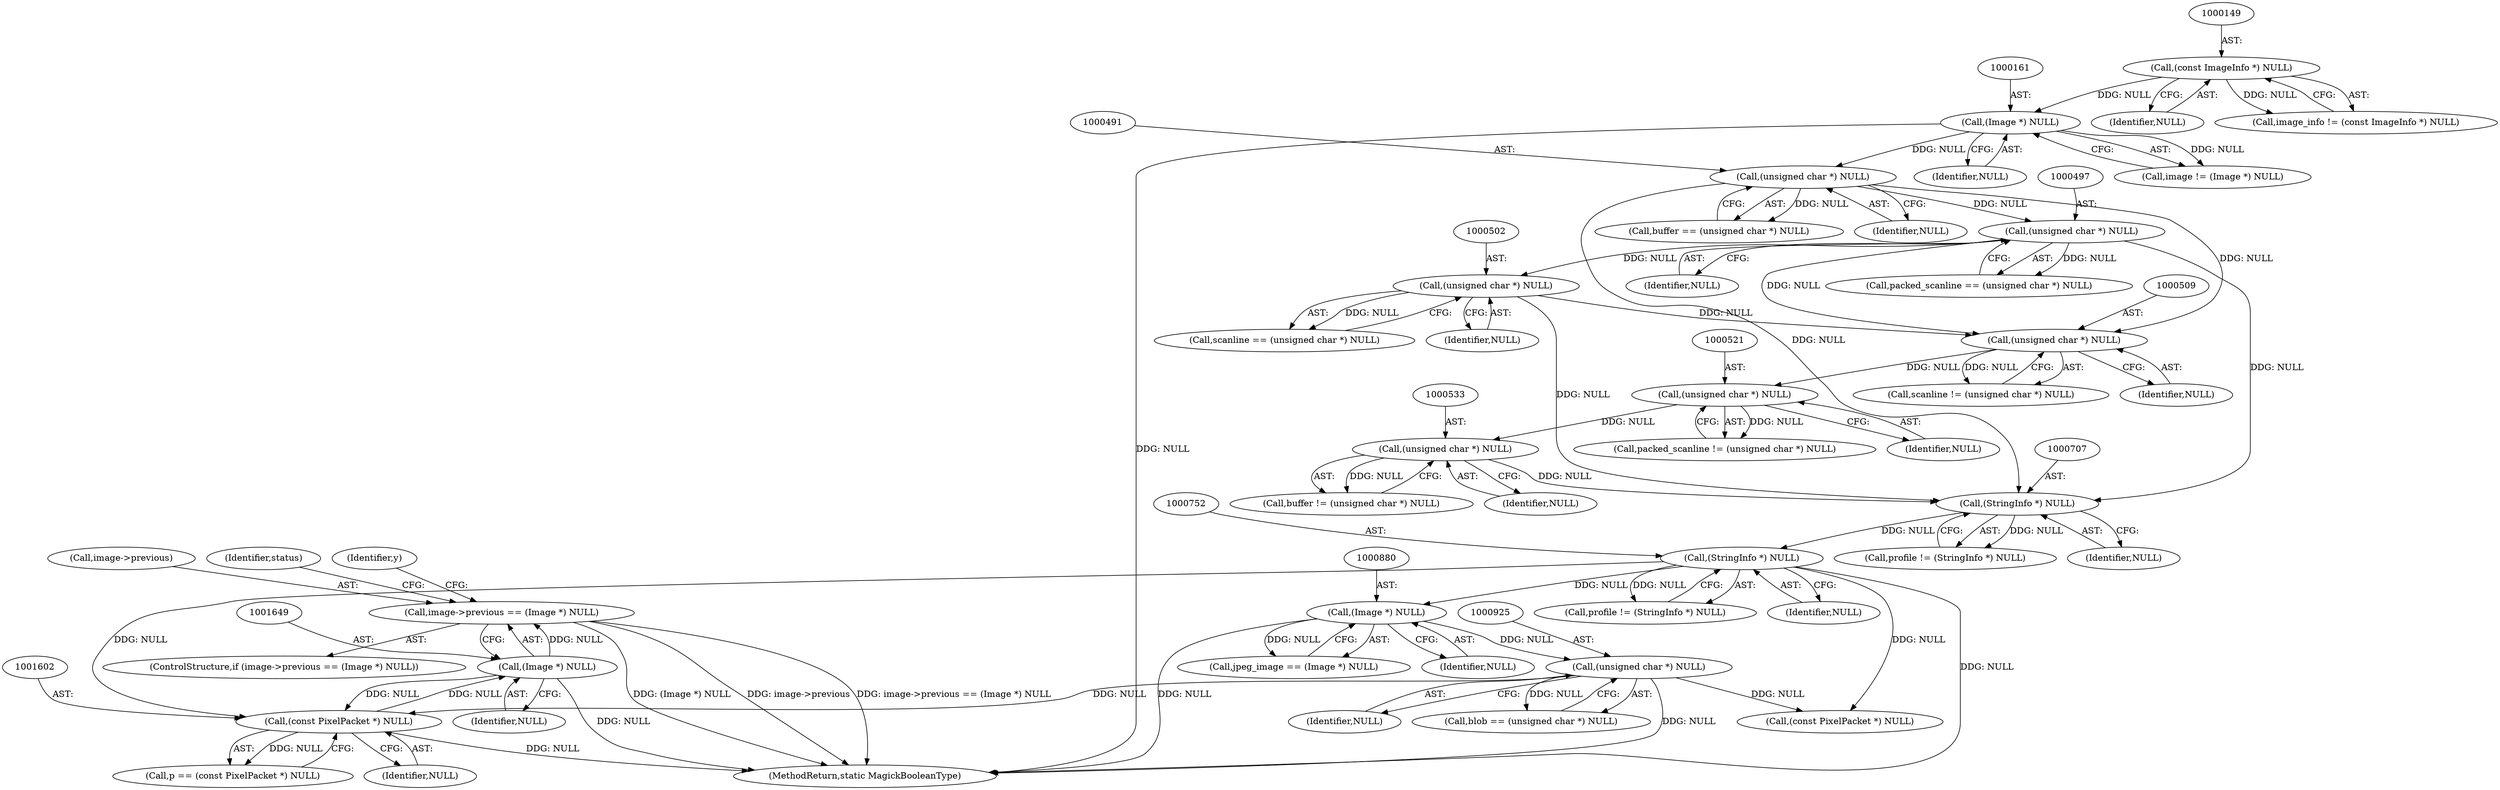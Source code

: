 digraph "0_ImageMagick_859084b4fd966ac007965c3d85caabccd8aee9b4@pointer" {
"1001644" [label="(Call,image->previous == (Image *) NULL)"];
"1001648" [label="(Call,(Image *) NULL)"];
"1001601" [label="(Call,(const PixelPacket *) NULL)"];
"1000924" [label="(Call,(unsigned char *) NULL)"];
"1000879" [label="(Call,(Image *) NULL)"];
"1000751" [label="(Call,(StringInfo *) NULL)"];
"1000706" [label="(Call,(StringInfo *) NULL)"];
"1000496" [label="(Call,(unsigned char *) NULL)"];
"1000490" [label="(Call,(unsigned char *) NULL)"];
"1000160" [label="(Call,(Image *) NULL)"];
"1000148" [label="(Call,(const ImageInfo *) NULL)"];
"1000501" [label="(Call,(unsigned char *) NULL)"];
"1000532" [label="(Call,(unsigned char *) NULL)"];
"1000520" [label="(Call,(unsigned char *) NULL)"];
"1000508" [label="(Call,(unsigned char *) NULL)"];
"1000753" [label="(Identifier,NULL)"];
"1000520" [label="(Call,(unsigned char *) NULL)"];
"1000496" [label="(Call,(unsigned char *) NULL)"];
"1000532" [label="(Call,(unsigned char *) NULL)"];
"1001643" [label="(ControlStructure,if (image->previous == (Image *) NULL))"];
"1000488" [label="(Call,buffer == (unsigned char *) NULL)"];
"1001653" [label="(Identifier,status)"];
"1000499" [label="(Call,scanline == (unsigned char *) NULL)"];
"1000926" [label="(Identifier,NULL)"];
"1000150" [label="(Identifier,NULL)"];
"1000706" [label="(Call,(StringInfo *) NULL)"];
"1000877" [label="(Call,jpeg_image == (Image *) NULL)"];
"1000881" [label="(Identifier,NULL)"];
"1000924" [label="(Call,(unsigned char *) NULL)"];
"1000879" [label="(Call,(Image *) NULL)"];
"1000492" [label="(Identifier,NULL)"];
"1000708" [label="(Identifier,NULL)"];
"1000534" [label="(Identifier,NULL)"];
"1000503" [label="(Identifier,NULL)"];
"1000518" [label="(Call,packed_scanline != (unsigned char *) NULL)"];
"1000508" [label="(Call,(unsigned char *) NULL)"];
"1000162" [label="(Identifier,NULL)"];
"1000922" [label="(Call,blob == (unsigned char *) NULL)"];
"1001603" [label="(Identifier,NULL)"];
"1000704" [label="(Call,profile != (StringInfo *) NULL)"];
"1000510" [label="(Identifier,NULL)"];
"1000501" [label="(Call,(unsigned char *) NULL)"];
"1000498" [label="(Identifier,NULL)"];
"1001599" [label="(Call,p == (const PixelPacket *) NULL)"];
"1001601" [label="(Call,(const PixelPacket *) NULL)"];
"1000146" [label="(Call,image_info != (const ImageInfo *) NULL)"];
"1000749" [label="(Call,profile != (StringInfo *) NULL)"];
"1000490" [label="(Call,(unsigned char *) NULL)"];
"1000494" [label="(Call,packed_scanline == (unsigned char *) NULL)"];
"1000522" [label="(Identifier,NULL)"];
"1001970" [label="(MethodReturn,static MagickBooleanType)"];
"1000158" [label="(Call,image != (Image *) NULL)"];
"1000148" [label="(Call,(const ImageInfo *) NULL)"];
"1001582" [label="(Identifier,y)"];
"1000530" [label="(Call,buffer != (unsigned char *) NULL)"];
"1001644" [label="(Call,image->previous == (Image *) NULL)"];
"1001645" [label="(Call,image->previous)"];
"1001650" [label="(Identifier,NULL)"];
"1001648" [label="(Call,(Image *) NULL)"];
"1001771" [label="(Call,(const PixelPacket *) NULL)"];
"1000160" [label="(Call,(Image *) NULL)"];
"1000506" [label="(Call,scanline != (unsigned char *) NULL)"];
"1000751" [label="(Call,(StringInfo *) NULL)"];
"1001644" -> "1001643"  [label="AST: "];
"1001644" -> "1001648"  [label="CFG: "];
"1001645" -> "1001644"  [label="AST: "];
"1001648" -> "1001644"  [label="AST: "];
"1001653" -> "1001644"  [label="CFG: "];
"1001582" -> "1001644"  [label="CFG: "];
"1001644" -> "1001970"  [label="DDG: image->previous"];
"1001644" -> "1001970"  [label="DDG: image->previous == (Image *) NULL"];
"1001644" -> "1001970"  [label="DDG: (Image *) NULL"];
"1001648" -> "1001644"  [label="DDG: NULL"];
"1001648" -> "1001650"  [label="CFG: "];
"1001649" -> "1001648"  [label="AST: "];
"1001650" -> "1001648"  [label="AST: "];
"1001648" -> "1001970"  [label="DDG: NULL"];
"1001648" -> "1001601"  [label="DDG: NULL"];
"1001601" -> "1001648"  [label="DDG: NULL"];
"1001601" -> "1001599"  [label="AST: "];
"1001601" -> "1001603"  [label="CFG: "];
"1001602" -> "1001601"  [label="AST: "];
"1001603" -> "1001601"  [label="AST: "];
"1001599" -> "1001601"  [label="CFG: "];
"1001601" -> "1001970"  [label="DDG: NULL"];
"1001601" -> "1001599"  [label="DDG: NULL"];
"1000924" -> "1001601"  [label="DDG: NULL"];
"1000751" -> "1001601"  [label="DDG: NULL"];
"1000924" -> "1000922"  [label="AST: "];
"1000924" -> "1000926"  [label="CFG: "];
"1000925" -> "1000924"  [label="AST: "];
"1000926" -> "1000924"  [label="AST: "];
"1000922" -> "1000924"  [label="CFG: "];
"1000924" -> "1001970"  [label="DDG: NULL"];
"1000924" -> "1000922"  [label="DDG: NULL"];
"1000879" -> "1000924"  [label="DDG: NULL"];
"1000924" -> "1001771"  [label="DDG: NULL"];
"1000879" -> "1000877"  [label="AST: "];
"1000879" -> "1000881"  [label="CFG: "];
"1000880" -> "1000879"  [label="AST: "];
"1000881" -> "1000879"  [label="AST: "];
"1000877" -> "1000879"  [label="CFG: "];
"1000879" -> "1001970"  [label="DDG: NULL"];
"1000879" -> "1000877"  [label="DDG: NULL"];
"1000751" -> "1000879"  [label="DDG: NULL"];
"1000751" -> "1000749"  [label="AST: "];
"1000751" -> "1000753"  [label="CFG: "];
"1000752" -> "1000751"  [label="AST: "];
"1000753" -> "1000751"  [label="AST: "];
"1000749" -> "1000751"  [label="CFG: "];
"1000751" -> "1001970"  [label="DDG: NULL"];
"1000751" -> "1000749"  [label="DDG: NULL"];
"1000706" -> "1000751"  [label="DDG: NULL"];
"1000751" -> "1001771"  [label="DDG: NULL"];
"1000706" -> "1000704"  [label="AST: "];
"1000706" -> "1000708"  [label="CFG: "];
"1000707" -> "1000706"  [label="AST: "];
"1000708" -> "1000706"  [label="AST: "];
"1000704" -> "1000706"  [label="CFG: "];
"1000706" -> "1000704"  [label="DDG: NULL"];
"1000496" -> "1000706"  [label="DDG: NULL"];
"1000501" -> "1000706"  [label="DDG: NULL"];
"1000532" -> "1000706"  [label="DDG: NULL"];
"1000490" -> "1000706"  [label="DDG: NULL"];
"1000496" -> "1000494"  [label="AST: "];
"1000496" -> "1000498"  [label="CFG: "];
"1000497" -> "1000496"  [label="AST: "];
"1000498" -> "1000496"  [label="AST: "];
"1000494" -> "1000496"  [label="CFG: "];
"1000496" -> "1000494"  [label="DDG: NULL"];
"1000490" -> "1000496"  [label="DDG: NULL"];
"1000496" -> "1000501"  [label="DDG: NULL"];
"1000496" -> "1000508"  [label="DDG: NULL"];
"1000490" -> "1000488"  [label="AST: "];
"1000490" -> "1000492"  [label="CFG: "];
"1000491" -> "1000490"  [label="AST: "];
"1000492" -> "1000490"  [label="AST: "];
"1000488" -> "1000490"  [label="CFG: "];
"1000490" -> "1000488"  [label="DDG: NULL"];
"1000160" -> "1000490"  [label="DDG: NULL"];
"1000490" -> "1000508"  [label="DDG: NULL"];
"1000160" -> "1000158"  [label="AST: "];
"1000160" -> "1000162"  [label="CFG: "];
"1000161" -> "1000160"  [label="AST: "];
"1000162" -> "1000160"  [label="AST: "];
"1000158" -> "1000160"  [label="CFG: "];
"1000160" -> "1001970"  [label="DDG: NULL"];
"1000160" -> "1000158"  [label="DDG: NULL"];
"1000148" -> "1000160"  [label="DDG: NULL"];
"1000148" -> "1000146"  [label="AST: "];
"1000148" -> "1000150"  [label="CFG: "];
"1000149" -> "1000148"  [label="AST: "];
"1000150" -> "1000148"  [label="AST: "];
"1000146" -> "1000148"  [label="CFG: "];
"1000148" -> "1000146"  [label="DDG: NULL"];
"1000501" -> "1000499"  [label="AST: "];
"1000501" -> "1000503"  [label="CFG: "];
"1000502" -> "1000501"  [label="AST: "];
"1000503" -> "1000501"  [label="AST: "];
"1000499" -> "1000501"  [label="CFG: "];
"1000501" -> "1000499"  [label="DDG: NULL"];
"1000501" -> "1000508"  [label="DDG: NULL"];
"1000532" -> "1000530"  [label="AST: "];
"1000532" -> "1000534"  [label="CFG: "];
"1000533" -> "1000532"  [label="AST: "];
"1000534" -> "1000532"  [label="AST: "];
"1000530" -> "1000532"  [label="CFG: "];
"1000532" -> "1000530"  [label="DDG: NULL"];
"1000520" -> "1000532"  [label="DDG: NULL"];
"1000520" -> "1000518"  [label="AST: "];
"1000520" -> "1000522"  [label="CFG: "];
"1000521" -> "1000520"  [label="AST: "];
"1000522" -> "1000520"  [label="AST: "];
"1000518" -> "1000520"  [label="CFG: "];
"1000520" -> "1000518"  [label="DDG: NULL"];
"1000508" -> "1000520"  [label="DDG: NULL"];
"1000508" -> "1000506"  [label="AST: "];
"1000508" -> "1000510"  [label="CFG: "];
"1000509" -> "1000508"  [label="AST: "];
"1000510" -> "1000508"  [label="AST: "];
"1000506" -> "1000508"  [label="CFG: "];
"1000508" -> "1000506"  [label="DDG: NULL"];
}
